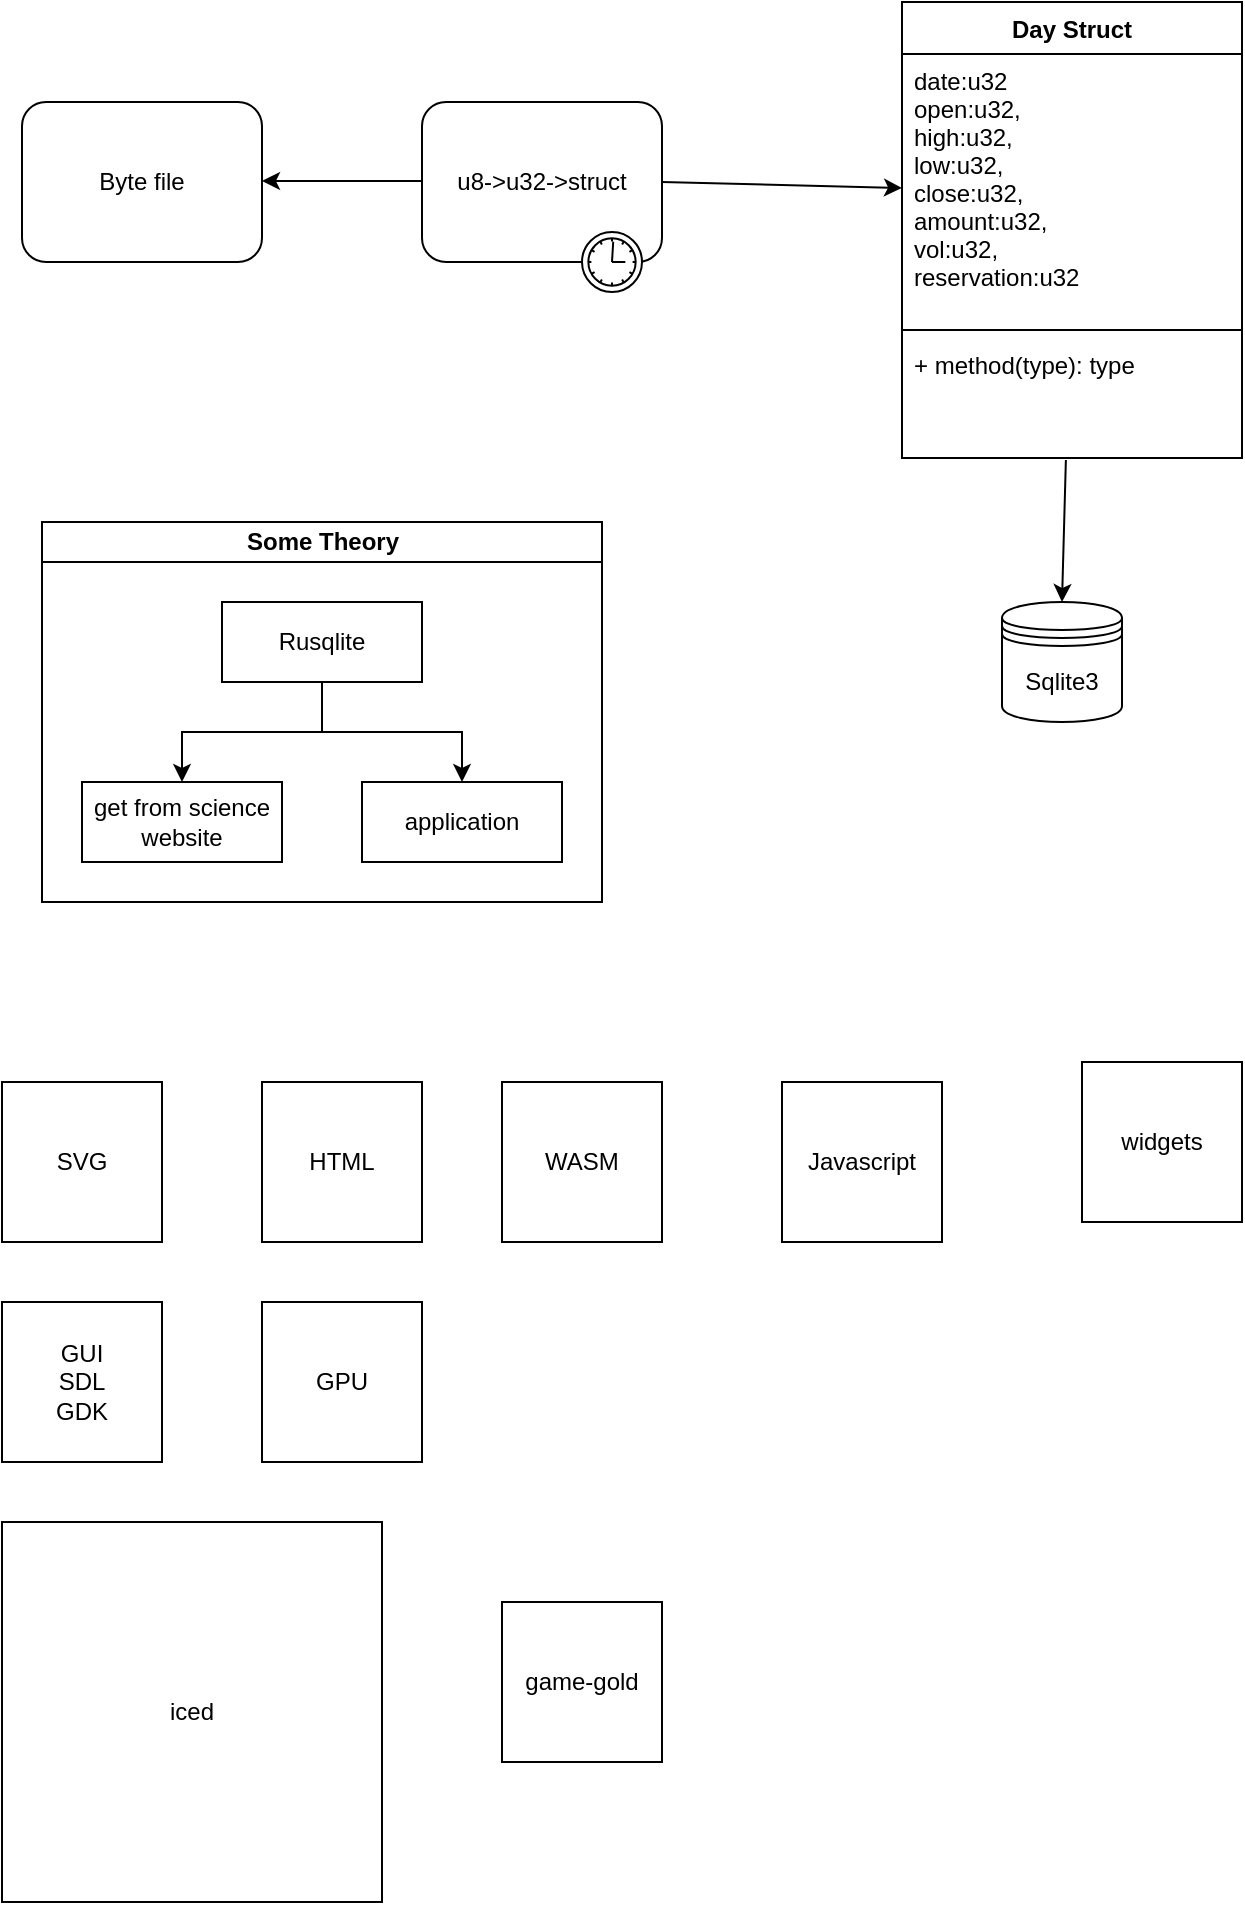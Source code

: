 <mxfile version="13.5.1" type="device"><diagram name="Page-1" id="efa7a0a1-bf9b-a30e-e6df-94a7791c09e9"><mxGraphModel dx="1086" dy="806" grid="1" gridSize="10" guides="1" tooltips="1" connect="1" arrows="1" fold="1" page="1" pageScale="1" pageWidth="826" pageHeight="1169" background="#ffffff" math="0" shadow="0"><root><mxCell id="0"/><mxCell id="1" parent="0"/><mxCell id="_QevX8z5pbSPaccfJ1tQ-116" style="edgeStyle=orthogonalEdgeStyle;rounded=0;orthogonalLoop=1;jettySize=auto;html=1;" parent="1" edge="1"><mxGeometry relative="1" as="geometry"><mxPoint x="250" y="159.5" as="targetPoint"/><mxPoint x="330" y="159.5" as="sourcePoint"/></mxGeometry></mxCell><mxCell id="_QevX8z5pbSPaccfJ1tQ-117" value="Byte file" style="shape=ext;rounded=1;html=1;whiteSpace=wrap;" parent="1" vertex="1"><mxGeometry x="130" y="120" width="120" height="80" as="geometry"/></mxCell><mxCell id="_QevX8z5pbSPaccfJ1tQ-118" value="u8-&amp;gt;u32-&amp;gt;struct" style="html=1;whiteSpace=wrap;rounded=1;dropTarget=0;" parent="1" vertex="1"><mxGeometry x="330" y="120" width="120" height="80" as="geometry"/></mxCell><mxCell id="_QevX8z5pbSPaccfJ1tQ-119" value="" style="shape=mxgraph.bpmn.timer_start;perimeter=ellipsePerimeter;html=1;verticalLabelPosition=bottom;labelBackgroundColor=#ffffff;verticalAlign=top;outlineConnect=0;" parent="_QevX8z5pbSPaccfJ1tQ-118" vertex="1"><mxGeometry x="1" y="1" width="30" height="30" relative="1" as="geometry"><mxPoint x="-40" y="-15" as="offset"/></mxGeometry></mxCell><mxCell id="A_nd2TCC8PFD_R9Ash0k-1" value="Sqlite3" style="shape=datastore;whiteSpace=wrap;html=1;" parent="1" vertex="1"><mxGeometry x="620" y="370" width="60" height="60" as="geometry"/></mxCell><mxCell id="A_nd2TCC8PFD_R9Ash0k-2" value="Some&amp;nbsp;Theory" style="swimlane;html=1;startSize=20;horizontal=1;childLayout=treeLayout;horizontalTree=0;resizable=0;containerType=tree;" parent="1" vertex="1"><mxGeometry x="140" y="330" width="280" height="190" as="geometry"/></mxCell><mxCell id="A_nd2TCC8PFD_R9Ash0k-3" value="Rusqlite" style="whiteSpace=wrap;html=1;" parent="A_nd2TCC8PFD_R9Ash0k-2" vertex="1"><mxGeometry x="90" y="40" width="100" height="40" as="geometry"/></mxCell><mxCell id="A_nd2TCC8PFD_R9Ash0k-4" value="get from science website" style="whiteSpace=wrap;html=1;" parent="A_nd2TCC8PFD_R9Ash0k-2" vertex="1"><mxGeometry x="20" y="130" width="100" height="40" as="geometry"/></mxCell><mxCell id="A_nd2TCC8PFD_R9Ash0k-5" value="" style="edgeStyle=elbowEdgeStyle;elbow=vertical;html=1;rounded=0;" parent="A_nd2TCC8PFD_R9Ash0k-2" source="A_nd2TCC8PFD_R9Ash0k-3" target="A_nd2TCC8PFD_R9Ash0k-4" edge="1"><mxGeometry relative="1" as="geometry"/></mxCell><mxCell id="A_nd2TCC8PFD_R9Ash0k-6" value="application" style="whiteSpace=wrap;html=1;" parent="A_nd2TCC8PFD_R9Ash0k-2" vertex="1"><mxGeometry x="160" y="130" width="100" height="40" as="geometry"/></mxCell><mxCell id="A_nd2TCC8PFD_R9Ash0k-7" value="" style="edgeStyle=elbowEdgeStyle;elbow=vertical;html=1;rounded=0;" parent="A_nd2TCC8PFD_R9Ash0k-2" source="A_nd2TCC8PFD_R9Ash0k-3" target="A_nd2TCC8PFD_R9Ash0k-6" edge="1"><mxGeometry relative="1" as="geometry"/></mxCell><mxCell id="vKISCRREQHg1gVeMkjCs-1" value="Day Struct" style="swimlane;fontStyle=1;align=center;verticalAlign=top;childLayout=stackLayout;horizontal=1;startSize=26;horizontalStack=0;resizeParent=1;resizeParentMax=0;resizeLast=0;collapsible=1;marginBottom=0;fontFamily=Helvetica;" parent="1" vertex="1"><mxGeometry x="570" y="70" width="170" height="228" as="geometry"/></mxCell><mxCell id="vKISCRREQHg1gVeMkjCs-2" value="&#9;date:u32&#10;&#9;open:u32,&#10;&#9;high:u32,&#10;&#9;low:u32,&#10;&#9;close:u32,&#10;&#9;amount:u32,&#10;&#9;vol:u32,&#10;&#9;reservation:u32" style="text;strokeColor=none;fillColor=none;align=left;verticalAlign=top;spacingLeft=4;spacingRight=4;overflow=hidden;rotatable=0;points=[[0,0.5],[1,0.5]];portConstraint=eastwest;" parent="vKISCRREQHg1gVeMkjCs-1" vertex="1"><mxGeometry y="26" width="170" height="134" as="geometry"/></mxCell><mxCell id="vKISCRREQHg1gVeMkjCs-3" value="" style="line;strokeWidth=1;fillColor=none;align=left;verticalAlign=middle;spacingTop=-1;spacingLeft=3;spacingRight=3;rotatable=0;labelPosition=right;points=[];portConstraint=eastwest;" parent="vKISCRREQHg1gVeMkjCs-1" vertex="1"><mxGeometry y="160" width="170" height="8" as="geometry"/></mxCell><mxCell id="vKISCRREQHg1gVeMkjCs-4" value="+ method(type): type" style="text;strokeColor=none;fillColor=none;align=left;verticalAlign=top;spacingLeft=4;spacingRight=4;overflow=hidden;rotatable=0;points=[[0,0.5],[1,0.5]];portConstraint=eastwest;" parent="vKISCRREQHg1gVeMkjCs-1" vertex="1"><mxGeometry y="168" width="170" height="60" as="geometry"/></mxCell><mxCell id="vKISCRREQHg1gVeMkjCs-7" value="" style="endArrow=classic;html=1;fontFamily=Helvetica;entryX=0.5;entryY=0;entryDx=0;entryDy=0;exitX=0.482;exitY=1.017;exitDx=0;exitDy=0;exitPerimeter=0;" parent="1" source="vKISCRREQHg1gVeMkjCs-4" target="A_nd2TCC8PFD_R9Ash0k-1" edge="1"><mxGeometry width="50" height="50" relative="1" as="geometry"><mxPoint x="390" y="440" as="sourcePoint"/><mxPoint x="440" y="390" as="targetPoint"/></mxGeometry></mxCell><mxCell id="vKISCRREQHg1gVeMkjCs-8" value="" style="endArrow=classic;html=1;fontFamily=Helvetica;entryX=0;entryY=0.5;entryDx=0;entryDy=0;exitX=1;exitY=0.5;exitDx=0;exitDy=0;" parent="1" source="_QevX8z5pbSPaccfJ1tQ-118" target="vKISCRREQHg1gVeMkjCs-2" edge="1"><mxGeometry width="50" height="50" relative="1" as="geometry"><mxPoint x="390" y="440" as="sourcePoint"/><mxPoint x="440" y="390" as="targetPoint"/></mxGeometry></mxCell><mxCell id="8rrE7tE72W1u6K1hEXst-1" value="SVG" style="whiteSpace=wrap;html=1;aspect=fixed;" parent="1" vertex="1"><mxGeometry x="120" y="610" width="80" height="80" as="geometry"/></mxCell><mxCell id="8rrE7tE72W1u6K1hEXst-2" value="HTML" style="whiteSpace=wrap;html=1;aspect=fixed;" parent="1" vertex="1"><mxGeometry x="250" y="610" width="80" height="80" as="geometry"/></mxCell><mxCell id="8rrE7tE72W1u6K1hEXst-4" value="WASM" style="whiteSpace=wrap;html=1;aspect=fixed;" parent="1" vertex="1"><mxGeometry x="370" y="610" width="80" height="80" as="geometry"/></mxCell><mxCell id="8rrE7tE72W1u6K1hEXst-5" value="Javascript" style="whiteSpace=wrap;html=1;aspect=fixed;" parent="1" vertex="1"><mxGeometry x="510" y="610" width="80" height="80" as="geometry"/></mxCell><mxCell id="8rrE7tE72W1u6K1hEXst-6" value="widgets" style="whiteSpace=wrap;html=1;aspect=fixed;" parent="1" vertex="1"><mxGeometry x="660" y="600" width="80" height="80" as="geometry"/></mxCell><mxCell id="8rrE7tE72W1u6K1hEXst-7" value="GUI&lt;br&gt;SDL&lt;br&gt;GDK" style="whiteSpace=wrap;html=1;aspect=fixed;" parent="1" vertex="1"><mxGeometry x="120" y="720" width="80" height="80" as="geometry"/></mxCell><mxCell id="8rrE7tE72W1u6K1hEXst-8" value="GPU" style="whiteSpace=wrap;html=1;aspect=fixed;" parent="1" vertex="1"><mxGeometry x="250" y="720" width="80" height="80" as="geometry"/></mxCell><mxCell id="5bQ-0gO3lj15iRyDMOUW-1" value="iced" style="whiteSpace=wrap;html=1;aspect=fixed;" vertex="1" parent="1"><mxGeometry x="120" y="830" width="190" height="190" as="geometry"/></mxCell><mxCell id="5bQ-0gO3lj15iRyDMOUW-2" value="game-gold" style="whiteSpace=wrap;html=1;aspect=fixed;" vertex="1" parent="1"><mxGeometry x="370" y="870" width="80" height="80" as="geometry"/></mxCell></root></mxGraphModel></diagram></mxfile>
